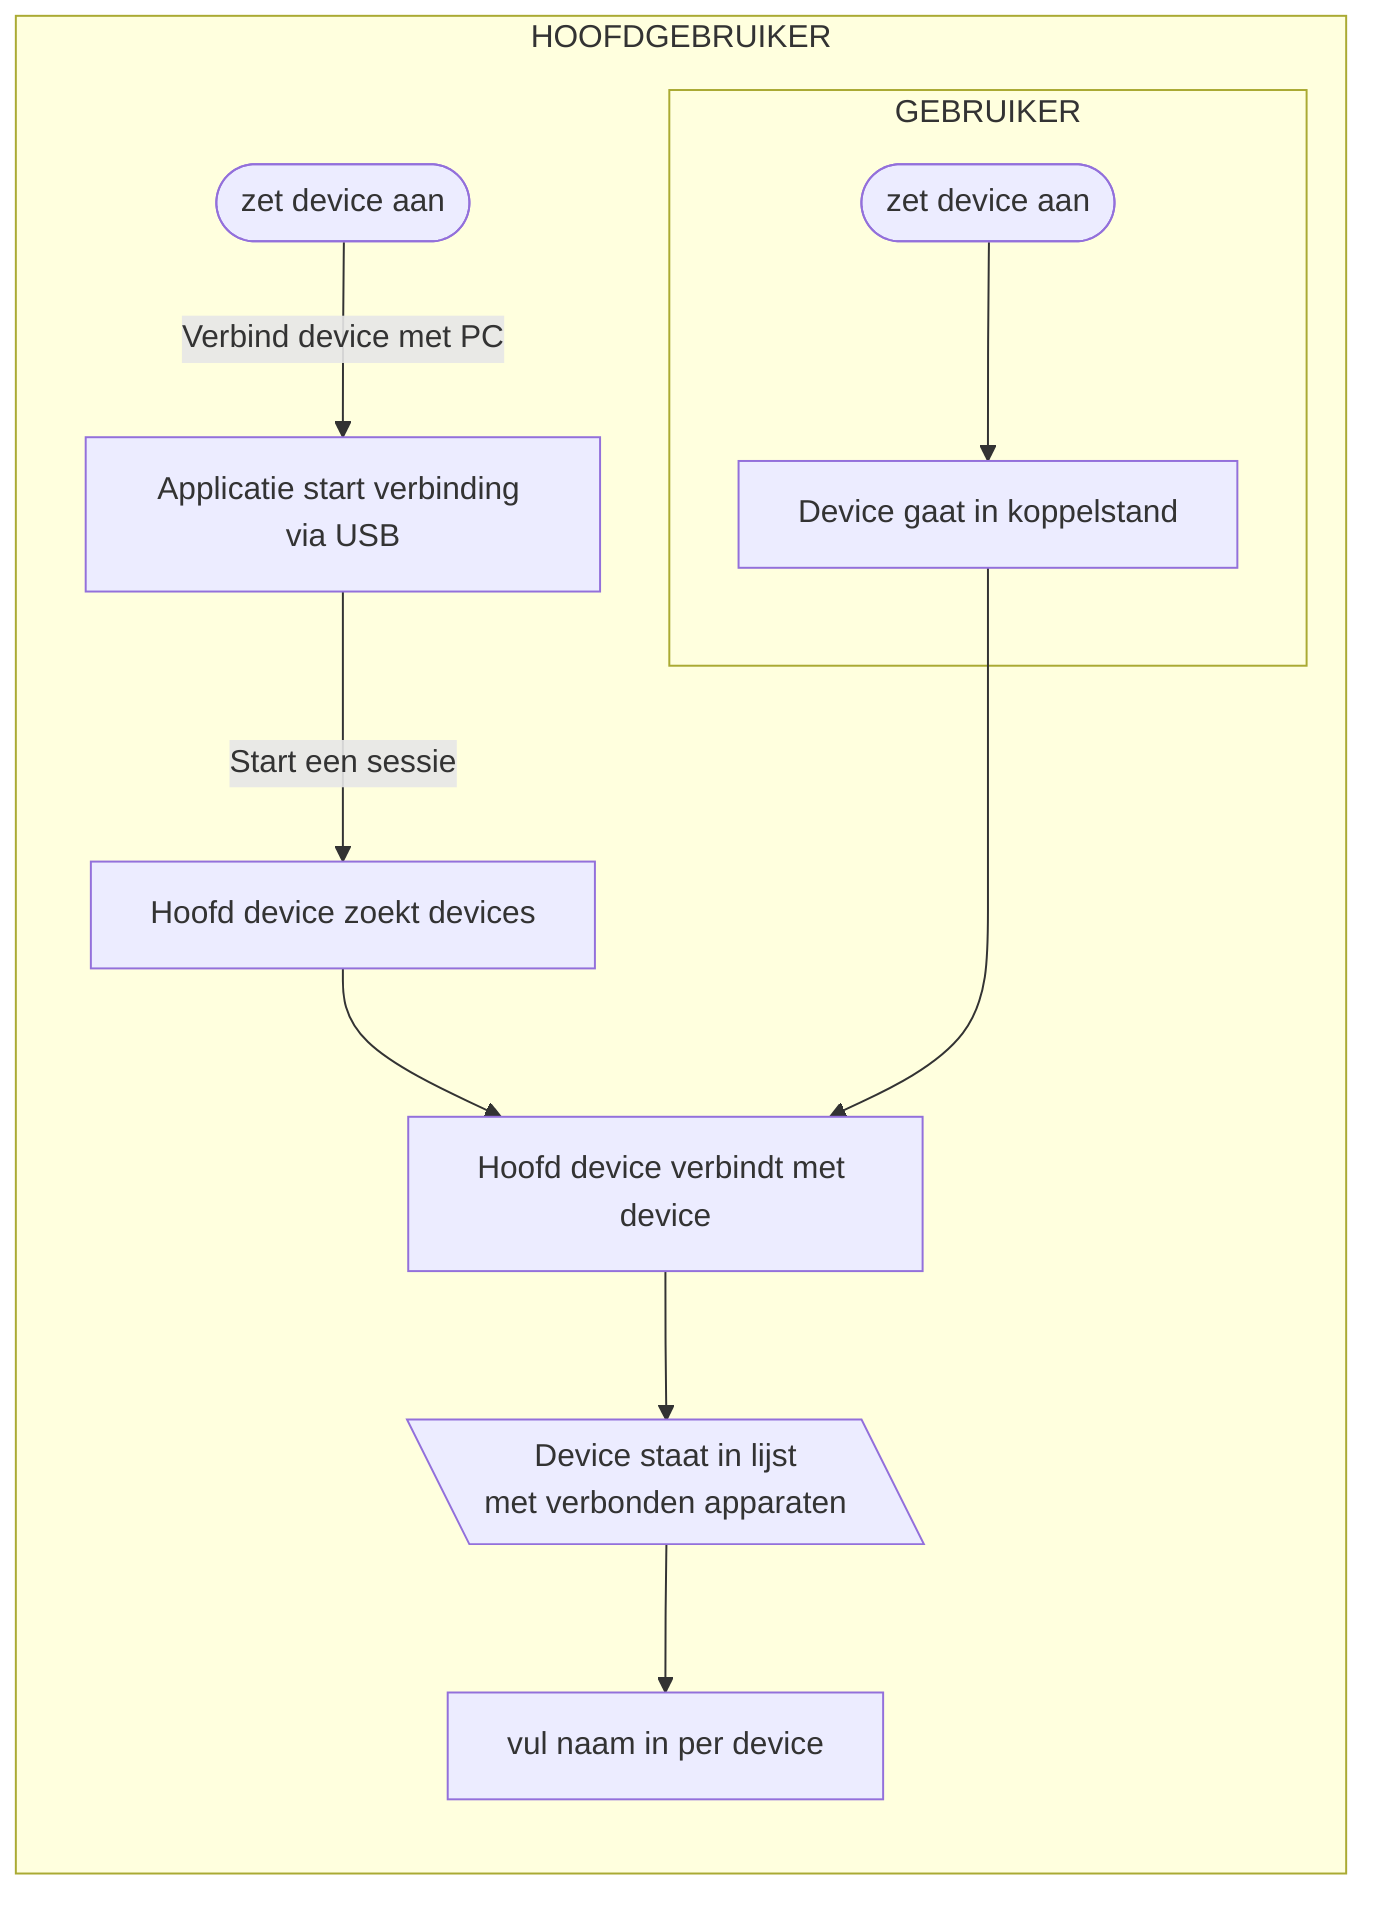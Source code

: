 flowchart LR
    subgraph HOOFDGEBRUIKER
    POWERON([zet device aan]) -->|Verbind device met PC| START
        START[Applicatie start verbinding via USB] -->|Start een sessie| SEARCH
        SEARCH[Hoofd device zoekt devices] --> PAIR
    
    subgraph GEBRUIKER
    GSTART([zet device aan]) --> GPAIR
    end
        GPAIR[Device gaat in koppelstand] ---> PAIR
    
    
    PAIR[Hoofd device verbindt met device] -->
        LIST[\Device staat in lijst<Br> met verbonden apparaten\] -->
            NAME[vul naam in per device]
    end